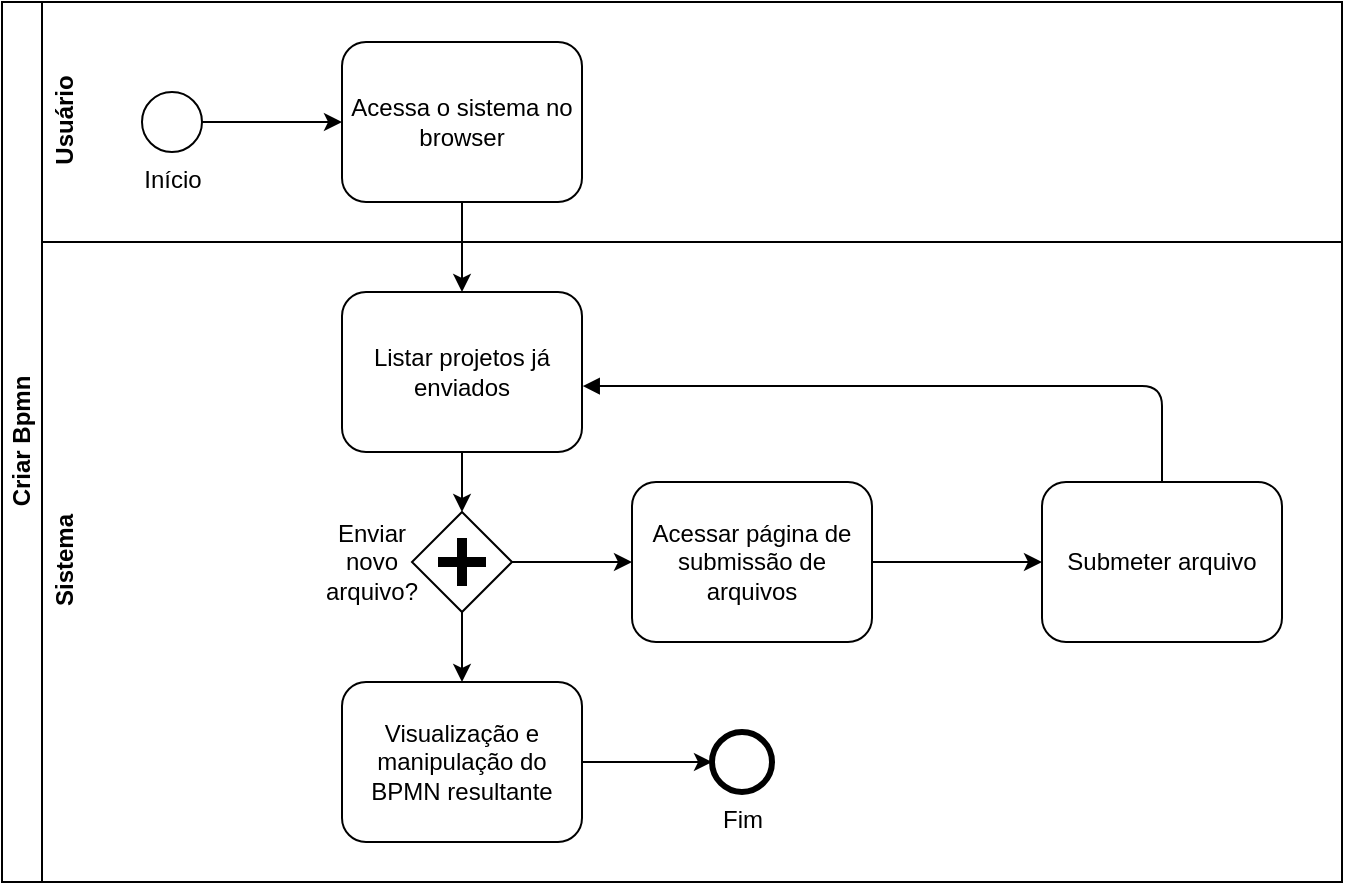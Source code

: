 <mxfile version="10.7.1" type="device"><diagram name="Page-1" id="2a216829-ef6e-dabb-86c1-c78162f3ba2b"><mxGraphModel dx="1010" dy="591" grid="1" gridSize="10" guides="1" tooltips="1" connect="1" arrows="1" fold="1" page="1" pageScale="1" pageWidth="850" pageHeight="1100" background="#ffffff" math="0" shadow="0"><root><mxCell id="0"/><mxCell id="1" parent="0"/><mxCell id="ga_3sjXb7dkhcg3qbNtY-1" value="Criar Bpmn" style="swimlane;html=1;horizontal=0;startSize=20;" parent="1" vertex="1"><mxGeometry x="50" y="130" width="670" height="440" as="geometry"/></mxCell><mxCell id="ga_3sjXb7dkhcg3qbNtY-2" value="Usuário" style="swimlane;html=1;horizontal=0;swimlaneLine=0;" parent="ga_3sjXb7dkhcg3qbNtY-1" vertex="1"><mxGeometry x="20" width="650" height="120" as="geometry"/></mxCell><mxCell id="ga_3sjXb7dkhcg3qbNtY-8" value="Acessa o sistema no browser" style="shape=ext;rounded=1;html=1;whiteSpace=wrap;" parent="ga_3sjXb7dkhcg3qbNtY-2" vertex="1"><mxGeometry x="150" y="20" width="120" height="80" as="geometry"/></mxCell><mxCell id="ga_3sjXb7dkhcg3qbNtY-10" value="" style="edgeStyle=orthogonalEdgeStyle;rounded=0;orthogonalLoop=1;jettySize=auto;html=1;" parent="ga_3sjXb7dkhcg3qbNtY-2" source="ga_3sjXb7dkhcg3qbNtY-9" target="ga_3sjXb7dkhcg3qbNtY-8" edge="1"><mxGeometry relative="1" as="geometry"/></mxCell><mxCell id="ga_3sjXb7dkhcg3qbNtY-9" value="Início" style="shape=mxgraph.bpmn.shape;html=1;verticalLabelPosition=bottom;labelBackgroundColor=#ffffff;verticalAlign=top;align=center;perimeter=ellipsePerimeter;outlineConnect=0;outline=standard;symbol=general;" parent="ga_3sjXb7dkhcg3qbNtY-2" vertex="1"><mxGeometry x="50" y="45" width="30" height="30" as="geometry"/></mxCell><mxCell id="ga_3sjXb7dkhcg3qbNtY-11" value="Sistema&lt;br&gt;" style="swimlane;html=1;horizontal=0;swimlaneLine=0;" parent="ga_3sjXb7dkhcg3qbNtY-1" vertex="1"><mxGeometry x="20" y="120" width="650" height="320" as="geometry"/></mxCell><mxCell id="ga_3sjXb7dkhcg3qbNtY-33" value="" style="edgeStyle=orthogonalEdgeStyle;rounded=0;orthogonalLoop=1;jettySize=auto;html=1;" parent="ga_3sjXb7dkhcg3qbNtY-11" source="ga_3sjXb7dkhcg3qbNtY-13" target="ga_3sjXb7dkhcg3qbNtY-31" edge="1"><mxGeometry relative="1" as="geometry"/></mxCell><mxCell id="ga_3sjXb7dkhcg3qbNtY-13" value="Listar projetos já enviados" style="shape=ext;rounded=1;html=1;whiteSpace=wrap;" parent="ga_3sjXb7dkhcg3qbNtY-11" vertex="1"><mxGeometry x="150" y="25" width="120" height="80" as="geometry"/></mxCell><mxCell id="ga_3sjXb7dkhcg3qbNtY-18" value="" style="edgeStyle=orthogonalEdgeStyle;rounded=0;orthogonalLoop=1;jettySize=auto;html=1;" parent="ga_3sjXb7dkhcg3qbNtY-11" source="ga_3sjXb7dkhcg3qbNtY-15" target="ga_3sjXb7dkhcg3qbNtY-17" edge="1"><mxGeometry relative="1" as="geometry"/></mxCell><mxCell id="ga_3sjXb7dkhcg3qbNtY-15" value="Acessar página de submissão de arquivos" style="shape=ext;rounded=1;html=1;whiteSpace=wrap;" parent="ga_3sjXb7dkhcg3qbNtY-11" vertex="1"><mxGeometry x="295" y="120" width="120" height="80" as="geometry"/></mxCell><mxCell id="ga_3sjXb7dkhcg3qbNtY-17" value="Submeter arquivo" style="shape=ext;rounded=1;html=1;whiteSpace=wrap;" parent="ga_3sjXb7dkhcg3qbNtY-11" vertex="1"><mxGeometry x="500" y="120" width="120" height="80" as="geometry"/></mxCell><mxCell id="ga_3sjXb7dkhcg3qbNtY-36" value="" style="edgeStyle=orthogonalEdgeStyle;rounded=0;orthogonalLoop=1;jettySize=auto;html=1;" parent="ga_3sjXb7dkhcg3qbNtY-11" source="ga_3sjXb7dkhcg3qbNtY-31" target="ga_3sjXb7dkhcg3qbNtY-15" edge="1"><mxGeometry relative="1" as="geometry"/></mxCell><mxCell id="ga_3sjXb7dkhcg3qbNtY-39" value="" style="edgeStyle=orthogonalEdgeStyle;rounded=0;orthogonalLoop=1;jettySize=auto;html=1;" parent="ga_3sjXb7dkhcg3qbNtY-11" source="ga_3sjXb7dkhcg3qbNtY-31" target="ga_3sjXb7dkhcg3qbNtY-38" edge="1"><mxGeometry relative="1" as="geometry"/></mxCell><mxCell id="ga_3sjXb7dkhcg3qbNtY-31" value="" style="shape=mxgraph.bpmn.shape;html=1;verticalLabelPosition=bottom;labelBackgroundColor=#ffffff;verticalAlign=top;align=center;perimeter=rhombusPerimeter;background=gateway;outlineConnect=0;outline=none;symbol=parallelGw;shadow=0;" parent="ga_3sjXb7dkhcg3qbNtY-11" vertex="1"><mxGeometry x="185" y="135" width="50" height="50" as="geometry"/></mxCell><mxCell id="ga_3sjXb7dkhcg3qbNtY-37" value="" style="endArrow=block;endFill=1;endSize=6;html=1;exitX=0.5;exitY=0;exitDx=0;exitDy=0;entryX=1.003;entryY=0.588;entryDx=0;entryDy=0;entryPerimeter=0;" parent="ga_3sjXb7dkhcg3qbNtY-11" source="ga_3sjXb7dkhcg3qbNtY-17" target="ga_3sjXb7dkhcg3qbNtY-13" edge="1"><mxGeometry width="100" relative="1" as="geometry"><mxPoint x="560" y="90" as="sourcePoint"/><mxPoint x="560" y="70" as="targetPoint"/><Array as="points"><mxPoint x="560" y="72"/></Array></mxGeometry></mxCell><mxCell id="ga_3sjXb7dkhcg3qbNtY-41" value="" style="edgeStyle=orthogonalEdgeStyle;rounded=0;orthogonalLoop=1;jettySize=auto;html=1;" parent="ga_3sjXb7dkhcg3qbNtY-11" source="ga_3sjXb7dkhcg3qbNtY-38" target="ga_3sjXb7dkhcg3qbNtY-40" edge="1"><mxGeometry relative="1" as="geometry"/></mxCell><mxCell id="ga_3sjXb7dkhcg3qbNtY-38" value="Visualização e manipulação do BPMN resultante" style="shape=ext;rounded=1;html=1;whiteSpace=wrap;" parent="ga_3sjXb7dkhcg3qbNtY-11" vertex="1"><mxGeometry x="150" y="220" width="120" height="80" as="geometry"/></mxCell><mxCell id="ga_3sjXb7dkhcg3qbNtY-40" value="Fim&lt;br&gt;" style="shape=mxgraph.bpmn.shape;html=1;verticalLabelPosition=bottom;labelBackgroundColor=#ffffff;verticalAlign=top;align=center;perimeter=ellipsePerimeter;outlineConnect=0;outline=end;symbol=general;" parent="ga_3sjXb7dkhcg3qbNtY-11" vertex="1"><mxGeometry x="335" y="245" width="30" height="30" as="geometry"/></mxCell><mxCell id="cJLJOmqsIJKJhKAEimpX-1" value="Enviar novo arquivo?&lt;br&gt;" style="text;html=1;strokeColor=none;fillColor=none;align=center;verticalAlign=middle;whiteSpace=wrap;rounded=0;" vertex="1" parent="ga_3sjXb7dkhcg3qbNtY-11"><mxGeometry x="145" y="150" width="40" height="20" as="geometry"/></mxCell><mxCell id="ga_3sjXb7dkhcg3qbNtY-14" value="" style="edgeStyle=orthogonalEdgeStyle;rounded=0;orthogonalLoop=1;jettySize=auto;html=1;" parent="ga_3sjXb7dkhcg3qbNtY-1" source="ga_3sjXb7dkhcg3qbNtY-8" target="ga_3sjXb7dkhcg3qbNtY-13" edge="1"><mxGeometry relative="1" as="geometry"/></mxCell></root></mxGraphModel></diagram></mxfile>